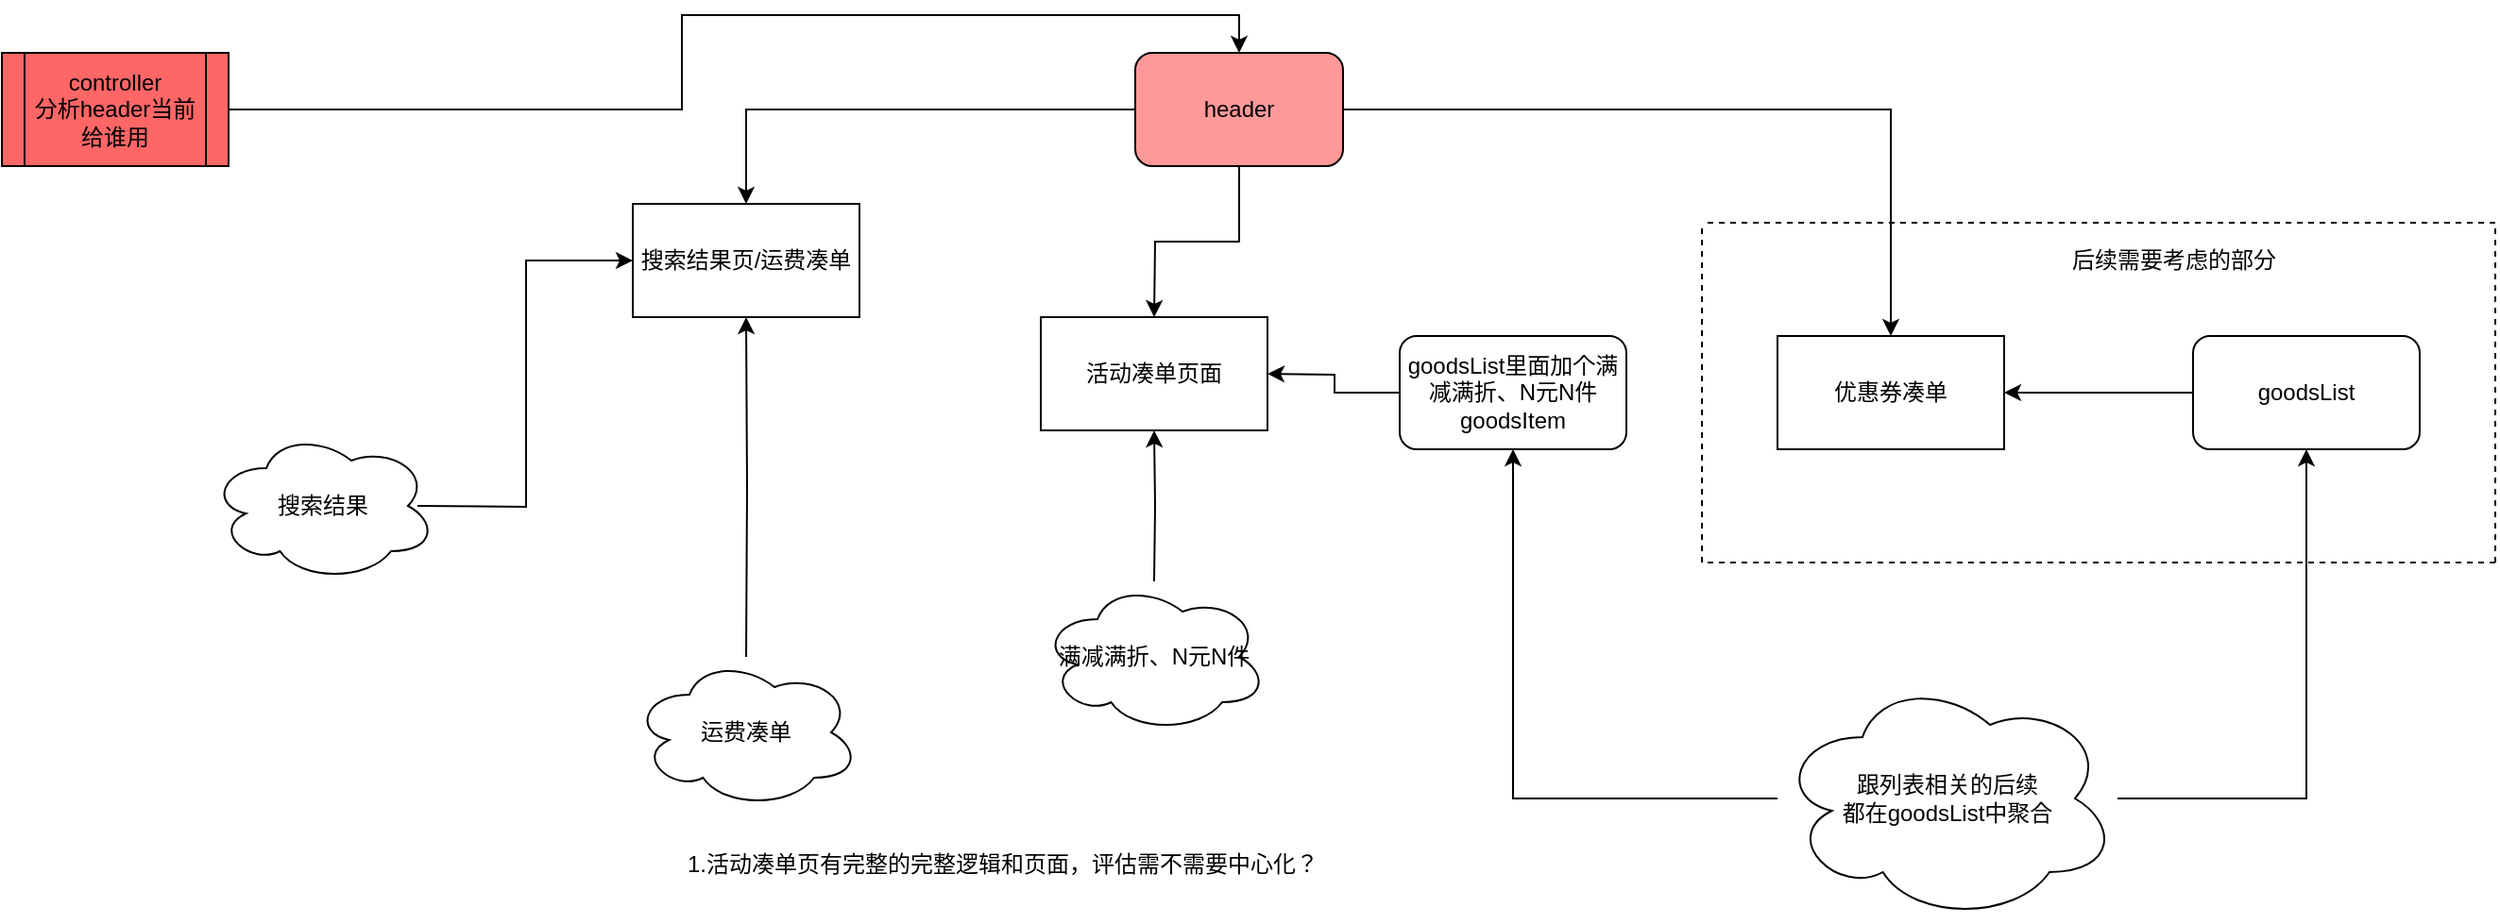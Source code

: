 <mxfile version="13.3.5" type="device"><diagram id="bEj7sUxr94w7s9kV6ssu" name="Page-1"><mxGraphModel dx="2672" dy="1025" grid="1" gridSize="10" guides="1" tooltips="1" connect="1" arrows="1" fold="1" page="1" pageScale="1" pageWidth="827" pageHeight="1169" math="0" shadow="0"><root><mxCell id="0"/><mxCell id="1" parent="0"/><mxCell id="Ks4vbg9uWow-MslBEhZc-1" value="搜索结果页/运费凑单" style="rounded=0;whiteSpace=wrap;html=1;" vertex="1" parent="1"><mxGeometry x="294" y="110" width="120" height="60" as="geometry"/></mxCell><mxCell id="Ks4vbg9uWow-MslBEhZc-15" style="edgeStyle=orthogonalEdgeStyle;rounded=0;orthogonalLoop=1;jettySize=auto;html=1;entryX=0;entryY=0.5;entryDx=0;entryDy=0;" edge="1" parent="1" target="Ks4vbg9uWow-MslBEhZc-1"><mxGeometry relative="1" as="geometry"><mxPoint x="180" y="270" as="sourcePoint"/></mxGeometry></mxCell><mxCell id="Ks4vbg9uWow-MslBEhZc-16" style="edgeStyle=orthogonalEdgeStyle;rounded=0;orthogonalLoop=1;jettySize=auto;html=1;exitX=0.5;exitY=0;exitDx=0;exitDy=0;entryX=0.5;entryY=1;entryDx=0;entryDy=0;" edge="1" parent="1" target="Ks4vbg9uWow-MslBEhZc-1"><mxGeometry relative="1" as="geometry"><mxPoint x="354" y="350" as="sourcePoint"/></mxGeometry></mxCell><mxCell id="Ks4vbg9uWow-MslBEhZc-28" style="edgeStyle=orthogonalEdgeStyle;rounded=0;orthogonalLoop=1;jettySize=auto;html=1;entryX=0.5;entryY=1;entryDx=0;entryDy=0;" edge="1" parent="1" target="Ks4vbg9uWow-MslBEhZc-27"><mxGeometry relative="1" as="geometry"><mxPoint x="570" y="310" as="sourcePoint"/></mxGeometry></mxCell><mxCell id="Ks4vbg9uWow-MslBEhZc-14" style="edgeStyle=orthogonalEdgeStyle;rounded=0;orthogonalLoop=1;jettySize=auto;html=1;entryX=0.5;entryY=0;entryDx=0;entryDy=0;" edge="1" parent="1" source="Ks4vbg9uWow-MslBEhZc-5" target="Ks4vbg9uWow-MslBEhZc-1"><mxGeometry relative="1" as="geometry"/></mxCell><mxCell id="Ks4vbg9uWow-MslBEhZc-26" style="edgeStyle=orthogonalEdgeStyle;rounded=0;orthogonalLoop=1;jettySize=auto;html=1;" edge="1" parent="1" source="Ks4vbg9uWow-MslBEhZc-5"><mxGeometry relative="1" as="geometry"><mxPoint x="570" y="170" as="targetPoint"/></mxGeometry></mxCell><mxCell id="Ks4vbg9uWow-MslBEhZc-30" style="edgeStyle=orthogonalEdgeStyle;rounded=0;orthogonalLoop=1;jettySize=auto;html=1;entryX=0.5;entryY=0;entryDx=0;entryDy=0;" edge="1" parent="1" source="Ks4vbg9uWow-MslBEhZc-5" target="Ks4vbg9uWow-MslBEhZc-29"><mxGeometry relative="1" as="geometry"/></mxCell><mxCell id="Ks4vbg9uWow-MslBEhZc-5" value="header" style="rounded=1;whiteSpace=wrap;html=1;fillColor=#FF9999;" vertex="1" parent="1"><mxGeometry x="560" y="30" width="110" height="60" as="geometry"/></mxCell><mxCell id="Ks4vbg9uWow-MslBEhZc-22" style="edgeStyle=orthogonalEdgeStyle;rounded=0;orthogonalLoop=1;jettySize=auto;html=1;entryX=1;entryY=0.5;entryDx=0;entryDy=0;" edge="1" parent="1" source="Ks4vbg9uWow-MslBEhZc-6"><mxGeometry relative="1" as="geometry"><mxPoint x="630" y="200" as="targetPoint"/></mxGeometry></mxCell><mxCell id="Ks4vbg9uWow-MslBEhZc-6" value="goodsList里面加个满减满折、N元N件&lt;br&gt;goodsItem" style="rounded=1;whiteSpace=wrap;html=1;" vertex="1" parent="1"><mxGeometry x="700" y="180" width="120" height="60" as="geometry"/></mxCell><mxCell id="Ks4vbg9uWow-MslBEhZc-19" style="edgeStyle=orthogonalEdgeStyle;rounded=0;orthogonalLoop=1;jettySize=auto;html=1;exitX=1;exitY=0.5;exitDx=0;exitDy=0;entryX=0.5;entryY=0;entryDx=0;entryDy=0;" edge="1" parent="1" source="Ks4vbg9uWow-MslBEhZc-18" target="Ks4vbg9uWow-MslBEhZc-5"><mxGeometry relative="1" as="geometry"/></mxCell><mxCell id="Ks4vbg9uWow-MslBEhZc-18" value="controller&lt;br&gt;分析header当前给谁用" style="shape=process;whiteSpace=wrap;html=1;backgroundOutline=1;fillColor=#FF6666;" vertex="1" parent="1"><mxGeometry x="-40" y="30" width="120" height="60" as="geometry"/></mxCell><mxCell id="Ks4vbg9uWow-MslBEhZc-24" value="1.活动凑单页有完整的完整逻辑和页面，评估需不需要中心化？" style="text;html=1;strokeColor=none;fillColor=none;align=center;verticalAlign=middle;whiteSpace=wrap;rounded=0;" vertex="1" parent="1"><mxGeometry x="290" y="460" width="400" as="geometry"/></mxCell><mxCell id="Ks4vbg9uWow-MslBEhZc-27" value="&lt;span&gt;活动凑单页面&lt;/span&gt;" style="rounded=0;whiteSpace=wrap;html=1;" vertex="1" parent="1"><mxGeometry x="510" y="170" width="120" height="60" as="geometry"/></mxCell><mxCell id="Ks4vbg9uWow-MslBEhZc-29" value="优惠券凑单" style="rounded=0;whiteSpace=wrap;html=1;fillColor=#FFFFFF;" vertex="1" parent="1"><mxGeometry x="900" y="180" width="120" height="60" as="geometry"/></mxCell><mxCell id="Ks4vbg9uWow-MslBEhZc-32" style="edgeStyle=orthogonalEdgeStyle;rounded=0;orthogonalLoop=1;jettySize=auto;html=1;exitX=0;exitY=0.5;exitDx=0;exitDy=0;entryX=1;entryY=0.5;entryDx=0;entryDy=0;" edge="1" parent="1" source="Ks4vbg9uWow-MslBEhZc-31" target="Ks4vbg9uWow-MslBEhZc-29"><mxGeometry relative="1" as="geometry"/></mxCell><mxCell id="Ks4vbg9uWow-MslBEhZc-31" value="goodsList" style="rounded=1;whiteSpace=wrap;html=1;fillColor=#FFFFFF;" vertex="1" parent="1"><mxGeometry x="1120" y="180" width="120" height="60" as="geometry"/></mxCell><mxCell id="Ks4vbg9uWow-MslBEhZc-33" value="&lt;span&gt;满减满折、N元N件&lt;/span&gt;" style="ellipse;shape=cloud;whiteSpace=wrap;html=1;fillColor=#FFFFFF;" vertex="1" parent="1"><mxGeometry x="510" y="310" width="120" height="80" as="geometry"/></mxCell><mxCell id="Ks4vbg9uWow-MslBEhZc-34" value="&lt;span&gt;运费凑单&lt;/span&gt;" style="ellipse;shape=cloud;whiteSpace=wrap;html=1;fillColor=#FFFFFF;" vertex="1" parent="1"><mxGeometry x="294" y="350" width="120" height="80" as="geometry"/></mxCell><mxCell id="Ks4vbg9uWow-MslBEhZc-36" value="&lt;span&gt;搜索结果&lt;/span&gt;" style="ellipse;shape=cloud;whiteSpace=wrap;html=1;fillColor=#FFFFFF;" vertex="1" parent="1"><mxGeometry x="70" y="230" width="120" height="80" as="geometry"/></mxCell><mxCell id="Ks4vbg9uWow-MslBEhZc-38" style="edgeStyle=orthogonalEdgeStyle;rounded=0;orthogonalLoop=1;jettySize=auto;html=1;entryX=0.5;entryY=1;entryDx=0;entryDy=0;" edge="1" parent="1" source="Ks4vbg9uWow-MslBEhZc-37" target="Ks4vbg9uWow-MslBEhZc-6"><mxGeometry relative="1" as="geometry"/></mxCell><mxCell id="Ks4vbg9uWow-MslBEhZc-39" style="edgeStyle=orthogonalEdgeStyle;rounded=0;orthogonalLoop=1;jettySize=auto;html=1;entryX=0.5;entryY=1;entryDx=0;entryDy=0;" edge="1" parent="1" source="Ks4vbg9uWow-MslBEhZc-37" target="Ks4vbg9uWow-MslBEhZc-31"><mxGeometry relative="1" as="geometry"/></mxCell><mxCell id="Ks4vbg9uWow-MslBEhZc-37" value="跟列表相关的后续&lt;br&gt;都在goodsList中聚合" style="ellipse;shape=cloud;whiteSpace=wrap;html=1;fillColor=#FFFFFF;" vertex="1" parent="1"><mxGeometry x="900" y="360" width="180" height="130" as="geometry"/></mxCell><mxCell id="Ks4vbg9uWow-MslBEhZc-42" value="" style="endArrow=none;dashed=1;html=1;" edge="1" parent="1"><mxGeometry width="50" height="50" relative="1" as="geometry"><mxPoint x="1280" y="300" as="sourcePoint"/><mxPoint x="860" y="300" as="targetPoint"/></mxGeometry></mxCell><mxCell id="Ks4vbg9uWow-MslBEhZc-43" value="" style="endArrow=none;dashed=1;html=1;" edge="1" parent="1"><mxGeometry width="50" height="50" relative="1" as="geometry"><mxPoint x="860" y="300" as="sourcePoint"/><mxPoint x="860" y="120" as="targetPoint"/></mxGeometry></mxCell><mxCell id="Ks4vbg9uWow-MslBEhZc-44" value="" style="endArrow=none;dashed=1;html=1;" edge="1" parent="1"><mxGeometry width="50" height="50" relative="1" as="geometry"><mxPoint x="1280" y="120" as="sourcePoint"/><mxPoint x="860" y="120" as="targetPoint"/></mxGeometry></mxCell><mxCell id="Ks4vbg9uWow-MslBEhZc-45" value="" style="endArrow=none;dashed=1;html=1;" edge="1" parent="1"><mxGeometry width="50" height="50" relative="1" as="geometry"><mxPoint x="1280" y="300" as="sourcePoint"/><mxPoint x="1280" y="120" as="targetPoint"/></mxGeometry></mxCell><mxCell id="Ks4vbg9uWow-MslBEhZc-46" value="后续需要考虑的部分" style="text;html=1;strokeColor=none;fillColor=none;align=center;verticalAlign=middle;whiteSpace=wrap;rounded=0;" vertex="1" parent="1"><mxGeometry x="1040" y="130" width="140" height="20" as="geometry"/></mxCell></root></mxGraphModel></diagram></mxfile>